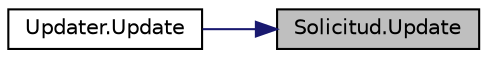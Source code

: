 digraph "Solicitud.Update"
{
 // INTERACTIVE_SVG=YES
 // LATEX_PDF_SIZE
  edge [fontname="Helvetica",fontsize="10",labelfontname="Helvetica",labelfontsize="10"];
  node [fontname="Helvetica",fontsize="10",shape=record];
  rankdir="RL";
  Node1 [label="Solicitud.Update",height=0.2,width=0.4,color="black", fillcolor="grey75", style="filled", fontcolor="black",tooltip="Método para actualizar una calificación en caso que se haga dentro del plazo. Si excede la fecha lími..."];
  Node1 -> Node2 [dir="back",color="midnightblue",fontsize="10",style="solid",fontname="Helvetica"];
  Node2 [label="Updater.Update",height=0.2,width=0.4,color="black", fillcolor="white", style="filled",URL="$classUpdater.html#a61857607a7e54b46cb298f2fe37705a1",tooltip=" "];
}
